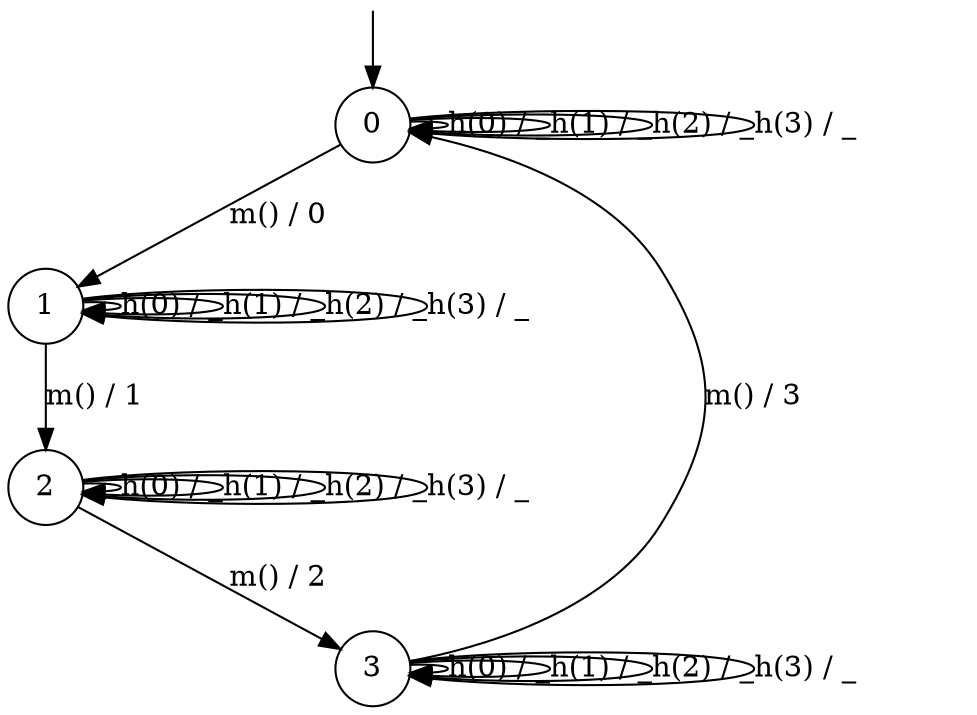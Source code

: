 digraph g {

	s0 [shape="circle" label="0"];
	s1 [shape="circle" label="1"];
	s2 [shape="circle" label="2"];
	s3 [shape="circle" label="3"];
	s0 -> s0 [label="h(0) / _"];
	s0 -> s0 [label="h(1) / _"];
	s0 -> s0 [label="h(2) / _"];
	s0 -> s0 [label="h(3) / _"];
	s0 -> s1 [label="m() / 0"];
	s1 -> s1 [label="h(0) / _"];
	s1 -> s1 [label="h(1) / _"];
	s1 -> s1 [label="h(2) / _"];
	s1 -> s1 [label="h(3) / _"];
	s1 -> s2 [label="m() / 1"];
	s2 -> s2 [label="h(0) / _"];
	s2 -> s2 [label="h(1) / _"];
	s2 -> s2 [label="h(2) / _"];
	s2 -> s2 [label="h(3) / _"];
	s2 -> s3 [label="m() / 2"];
	s3 -> s3 [label="h(0) / _"];
	s3 -> s3 [label="h(1) / _"];
	s3 -> s3 [label="h(2) / _"];
	s3 -> s3 [label="h(3) / _"];
	s3 -> s0 [label="m() / 3"];

__start0 [label="" shape="none" width="0" height="0"];
__start0 -> s0;

}
